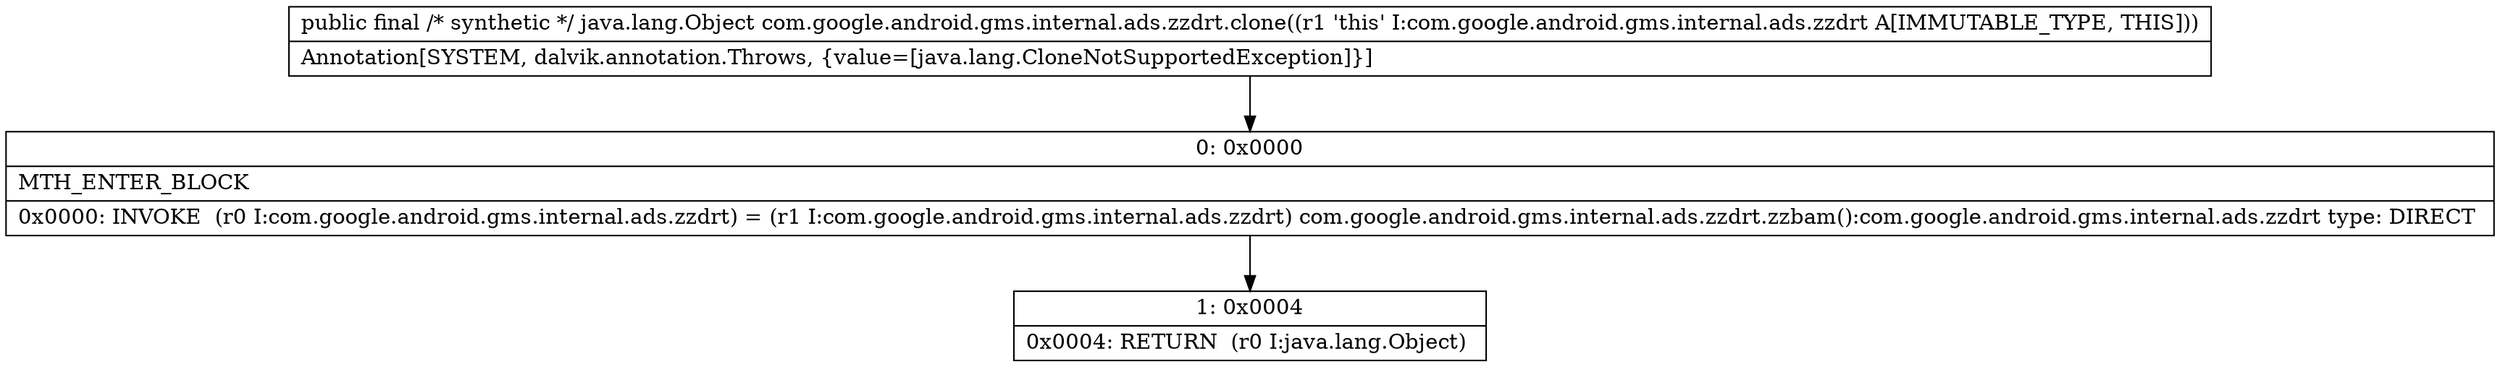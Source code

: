 digraph "CFG forcom.google.android.gms.internal.ads.zzdrt.clone()Ljava\/lang\/Object;" {
Node_0 [shape=record,label="{0\:\ 0x0000|MTH_ENTER_BLOCK\l|0x0000: INVOKE  (r0 I:com.google.android.gms.internal.ads.zzdrt) = (r1 I:com.google.android.gms.internal.ads.zzdrt) com.google.android.gms.internal.ads.zzdrt.zzbam():com.google.android.gms.internal.ads.zzdrt type: DIRECT \l}"];
Node_1 [shape=record,label="{1\:\ 0x0004|0x0004: RETURN  (r0 I:java.lang.Object) \l}"];
MethodNode[shape=record,label="{public final \/* synthetic *\/ java.lang.Object com.google.android.gms.internal.ads.zzdrt.clone((r1 'this' I:com.google.android.gms.internal.ads.zzdrt A[IMMUTABLE_TYPE, THIS]))  | Annotation[SYSTEM, dalvik.annotation.Throws, \{value=[java.lang.CloneNotSupportedException]\}]\l}"];
MethodNode -> Node_0;
Node_0 -> Node_1;
}

